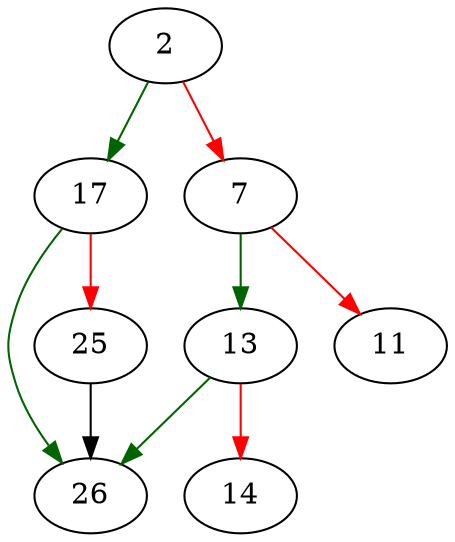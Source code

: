 strict digraph "display_window_size" {
	// Node definitions.
	2 [entry=true];
	17;
	7;
	13;
	11;
	26;
	14;
	25;

	// Edge definitions.
	2 -> 17 [
		color=darkgreen
		cond=true
	];
	2 -> 7 [
		color=red
		cond=false
	];
	17 -> 26 [
		color=darkgreen
		cond=true
	];
	17 -> 25 [
		color=red
		cond=false
	];
	7 -> 13 [
		color=darkgreen
		cond=true
	];
	7 -> 11 [
		color=red
		cond=false
	];
	13 -> 26 [
		color=darkgreen
		cond=true
	];
	13 -> 14 [
		color=red
		cond=false
	];
	25 -> 26;
}